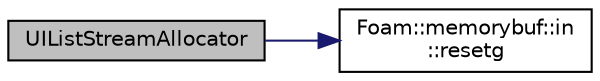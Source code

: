 digraph "UIListStreamAllocator"
{
  bgcolor="transparent";
  edge [fontname="Helvetica",fontsize="10",labelfontname="Helvetica",labelfontsize="10"];
  node [fontname="Helvetica",fontsize="10",shape=record];
  rankdir="LR";
  Node1 [label="UIListStreamAllocator",height=0.2,width=0.4,color="black", fillcolor="grey75", style="filled" fontcolor="black"];
  Node1 -> Node2 [color="midnightblue",fontsize="10",style="solid",fontname="Helvetica"];
  Node2 [label="Foam::memorybuf::in\l::resetg",height=0.2,width=0.4,color="black",URL="$classFoam_1_1memorybuf_1_1in.html#a1d69ca0f764d087e5e628399184b02e1",tooltip="Reset for character array (can be nullptr) and number of bytes. "];
}
